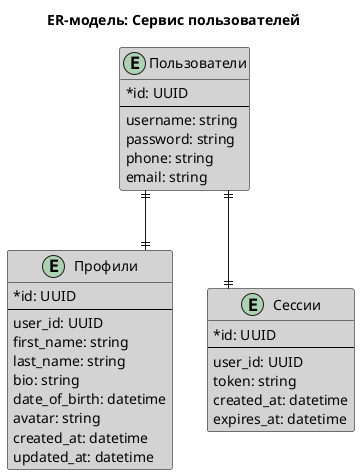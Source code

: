 @startuml

skinparam linetype ortho
skinparam classAttributeIconSize 0
skinparam class {
    BackgroundColor LightGray
    BorderColor Black
}

title ER-модель: Сервис пользователей

entity "Пользователи" as User {
    *id: UUID
    --
    username: string
    password: string
    phone: string
    email: string
}

entity "Профили" as Profile {
    *id: UUID
    --
    user_id: UUID
    first_name: string
    last_name: string
    bio: string
    date_of_birth: datetime
    avatar: string
    created_at: datetime
    updated_at: datetime
}

entity "Сессии" as Session {
    *id: UUID
    --
    user_id: UUID
    token: string
    created_at: datetime
    expires_at: datetime
}

User ||--|| Profile
User ||--|| Session

@enduml
